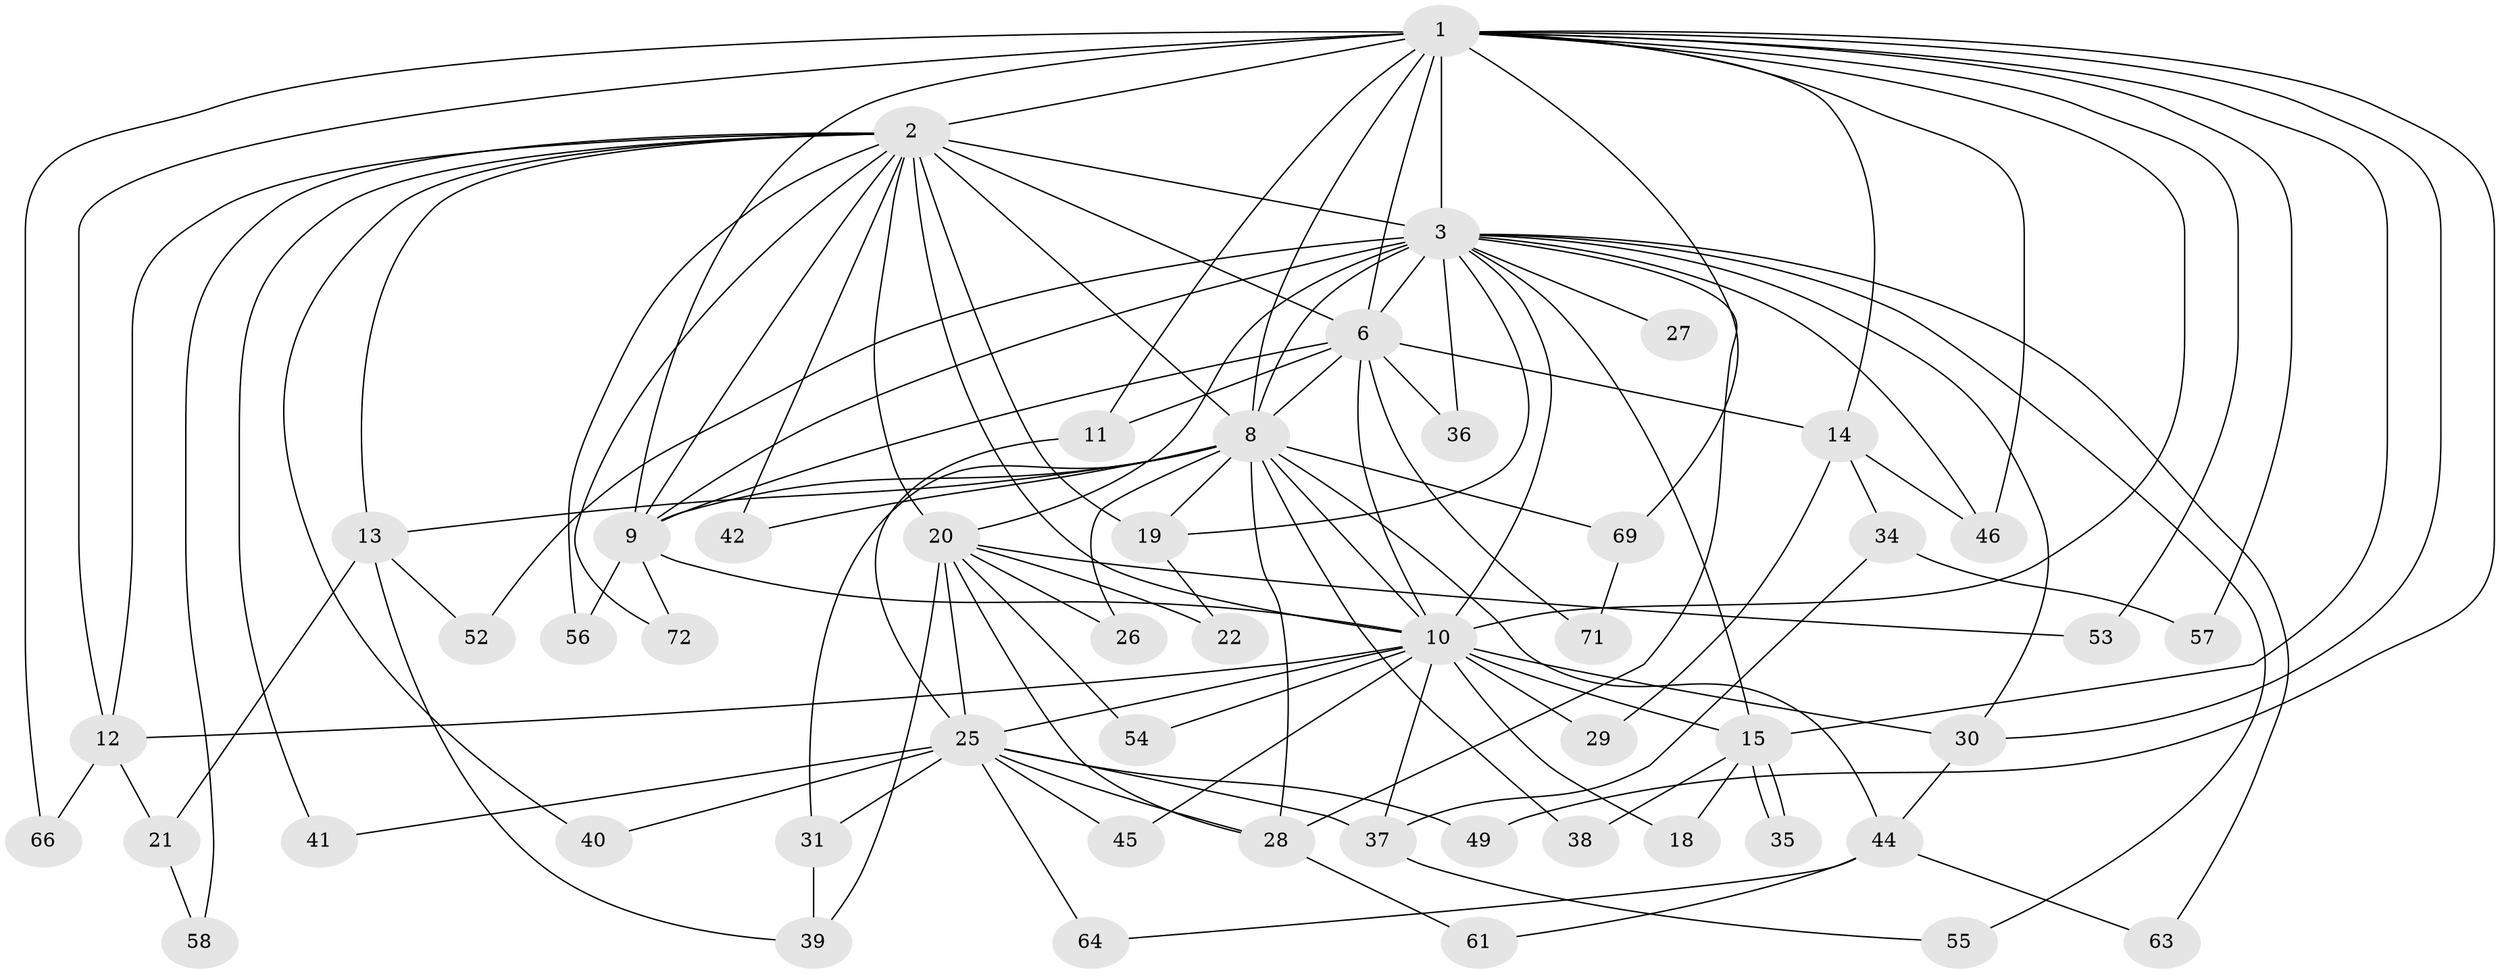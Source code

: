 // original degree distribution, {18: 0.013888888888888888, 12: 0.027777777777777776, 19: 0.027777777777777776, 17: 0.013888888888888888, 13: 0.013888888888888888, 16: 0.013888888888888888, 11: 0.013888888888888888, 20: 0.013888888888888888, 3: 0.1527777777777778, 4: 0.06944444444444445, 6: 0.013888888888888888, 5: 0.05555555555555555, 7: 0.013888888888888888, 2: 0.5277777777777778, 9: 0.013888888888888888, 10: 0.013888888888888888}
// Generated by graph-tools (version 1.1) at 2025/10/02/27/25 16:10:56]
// undirected, 51 vertices, 117 edges
graph export_dot {
graph [start="1"]
  node [color=gray90,style=filled];
  1 [super="+5"];
  2 [super="+4"];
  3 [super="+7"];
  6 [super="+23"];
  8 [super="+47"];
  9 [super="+65"];
  10 [super="+24"];
  11;
  12 [super="+17"];
  13;
  14 [super="+16"];
  15 [super="+68"];
  18;
  19 [super="+59"];
  20 [super="+67"];
  21 [super="+50"];
  22;
  25 [super="+48"];
  26;
  27;
  28 [super="+33"];
  29;
  30 [super="+32"];
  31;
  34 [super="+62"];
  35;
  36;
  37 [super="+51"];
  38;
  39 [super="+43"];
  40;
  41;
  42;
  44;
  45;
  46 [super="+70"];
  49;
  52;
  53;
  54;
  55;
  56 [super="+60"];
  57;
  58;
  61;
  63;
  64;
  66;
  69;
  71;
  72;
  1 -- 2 [weight=4];
  1 -- 3 [weight=4];
  1 -- 6 [weight=2];
  1 -- 8 [weight=3];
  1 -- 9 [weight=2];
  1 -- 10 [weight=2];
  1 -- 11;
  1 -- 14 [weight=2];
  1 -- 15;
  1 -- 46;
  1 -- 49;
  1 -- 53;
  1 -- 57;
  1 -- 66;
  1 -- 69;
  1 -- 12;
  1 -- 30;
  2 -- 3 [weight=4];
  2 -- 6 [weight=2];
  2 -- 8 [weight=2];
  2 -- 9 [weight=2];
  2 -- 10 [weight=2];
  2 -- 13;
  2 -- 56 [weight=2];
  2 -- 40;
  2 -- 12;
  2 -- 41;
  2 -- 42;
  2 -- 72;
  2 -- 20;
  2 -- 58;
  2 -- 19;
  3 -- 6 [weight=2];
  3 -- 8 [weight=2];
  3 -- 9 [weight=2];
  3 -- 10 [weight=2];
  3 -- 19;
  3 -- 20;
  3 -- 27 [weight=2];
  3 -- 28;
  3 -- 30;
  3 -- 36;
  3 -- 52;
  3 -- 55;
  3 -- 63;
  3 -- 46;
  3 -- 15;
  6 -- 8;
  6 -- 9 [weight=2];
  6 -- 10 [weight=3];
  6 -- 11;
  6 -- 36;
  6 -- 71;
  6 -- 14;
  8 -- 9;
  8 -- 10;
  8 -- 13;
  8 -- 19;
  8 -- 26;
  8 -- 28;
  8 -- 31;
  8 -- 38;
  8 -- 42;
  8 -- 44;
  8 -- 69;
  9 -- 10;
  9 -- 72;
  9 -- 56;
  10 -- 12;
  10 -- 15;
  10 -- 18;
  10 -- 25;
  10 -- 29;
  10 -- 30;
  10 -- 45;
  10 -- 54;
  10 -- 37;
  11 -- 25;
  12 -- 21;
  12 -- 66;
  13 -- 21 [weight=2];
  13 -- 52;
  13 -- 39;
  14 -- 34 [weight=3];
  14 -- 29;
  14 -- 46;
  15 -- 18;
  15 -- 35;
  15 -- 35;
  15 -- 38;
  19 -- 22;
  20 -- 22;
  20 -- 25;
  20 -- 26;
  20 -- 39;
  20 -- 53;
  20 -- 54;
  20 -- 28;
  21 -- 58;
  25 -- 31;
  25 -- 37;
  25 -- 40;
  25 -- 41;
  25 -- 45;
  25 -- 64;
  25 -- 49;
  25 -- 28;
  28 -- 61;
  30 -- 44;
  31 -- 39;
  34 -- 37;
  34 -- 57;
  37 -- 55;
  44 -- 61;
  44 -- 63;
  44 -- 64;
  69 -- 71;
}

